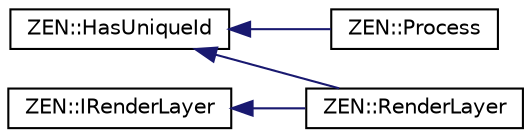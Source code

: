 digraph "Graphical Class Hierarchy"
{
 // LATEX_PDF_SIZE
  edge [fontname="Helvetica",fontsize="10",labelfontname="Helvetica",labelfontsize="10"];
  node [fontname="Helvetica",fontsize="10",shape=record];
  rankdir="LR";
  Node0 [label="ZEN::HasUniqueId",height=0.2,width=0.4,color="black", fillcolor="white", style="filled",URL="$classZEN_1_1HasUniqueId.html",tooltip=" "];
  Node0 -> Node1 [dir="back",color="midnightblue",fontsize="10",style="solid",fontname="Helvetica"];
  Node1 [label="ZEN::Process",height=0.2,width=0.4,color="black", fillcolor="white", style="filled",URL="$classZEN_1_1Process.html",tooltip=" "];
  Node0 -> Node2 [dir="back",color="midnightblue",fontsize="10",style="solid",fontname="Helvetica"];
  Node2 [label="ZEN::RenderLayer",height=0.2,width=0.4,color="black", fillcolor="white", style="filled",URL="$classZEN_1_1RenderLayer.html",tooltip=" "];
  Node45 [label="ZEN::IRenderLayer",height=0.2,width=0.4,color="black", fillcolor="white", style="filled",URL="$classZEN_1_1IRenderLayer.html",tooltip=" "];
  Node45 -> Node2 [dir="back",color="midnightblue",fontsize="10",style="solid",fontname="Helvetica"];
}
